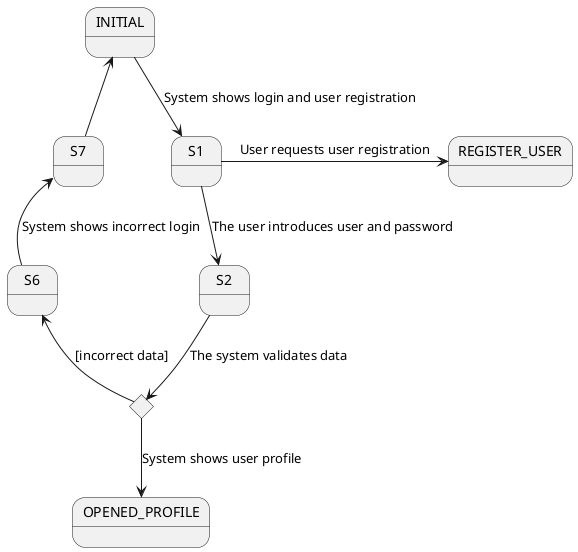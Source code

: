 Login
@startuml

state INITIAL
state REGISTER_USER
state OPENED_PROFILE
state choice1 <<choice>>

INITIAL --> S1 : System shows login and user registration
S1 -right-> REGISTER_USER : User requests user registration
S1 --> S2 : The user introduces user and password
S2 --> choice1 : The system validates data
choice1 -up-> S6 : [incorrect data]
S6 -up-> S7 : System shows incorrect login
S7 -up-> INITIAL
choice1 -down-> OPENED_PROFILE : System shows user profile

@enduml